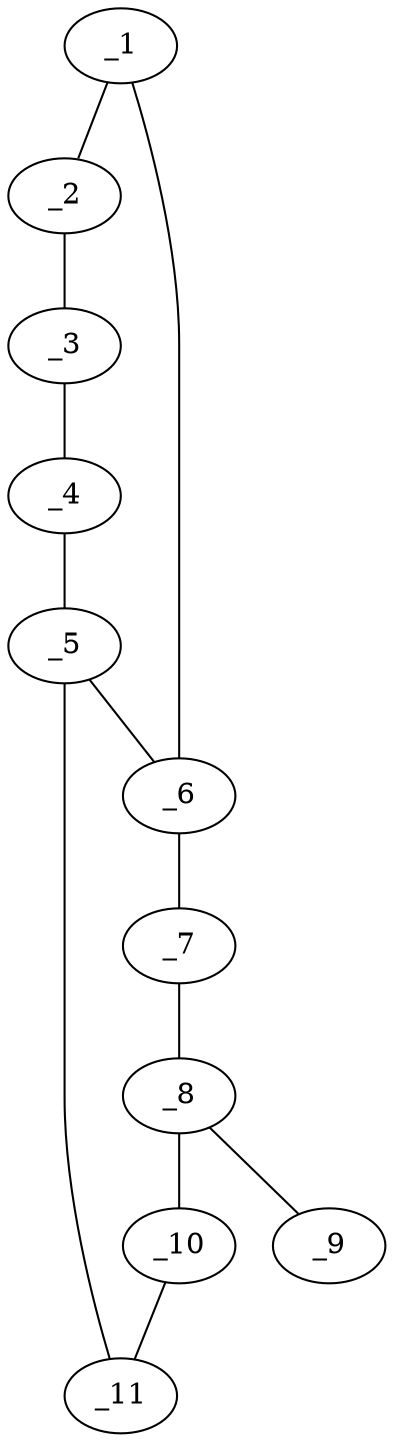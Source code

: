 graph molid624163 {
	_1	 [charge=0,
		chem=1,
		symbol="C  ",
		x="5.4641",
		y="-1"];
	_2	 [charge=0,
		chem=1,
		symbol="C  ",
		x="6.3301",
		y="-0.5"];
	_1 -- _2	 [valence=1];
	_6	 [charge=0,
		chem=1,
		symbol="C  ",
		x="4.5981",
		y="-0.5"];
	_1 -- _6	 [valence=2];
	_3	 [charge=0,
		chem=1,
		symbol="C  ",
		x="6.3301",
		y="0.5"];
	_2 -- _3	 [valence=2];
	_4	 [charge=0,
		chem=1,
		symbol="C  ",
		x="5.4641",
		y=1];
	_3 -- _4	 [valence=1];
	_5	 [charge=0,
		chem=1,
		symbol="C  ",
		x="4.5981",
		y="0.5"];
	_4 -- _5	 [valence=2];
	_5 -- _6	 [valence=1];
	_11	 [charge=0,
		chem=1,
		symbol="C  ",
		x="3.7321",
		y=1];
	_5 -- _11	 [valence=1];
	_7	 [charge=0,
		chem=1,
		symbol="C  ",
		x="3.7321",
		y="-1"];
	_6 -- _7	 [valence=1];
	_8	 [charge=0,
		chem=5,
		symbol="S  ",
		x="2.866",
		y="-0.5"];
	_7 -- _8	 [valence=1];
	_9	 [charge=0,
		chem=2,
		symbol="O  ",
		x=2,
		y="-1"];
	_8 -- _9	 [valence=2];
	_10	 [charge=0,
		chem=5,
		symbol="S  ",
		x="2.866",
		y="0.5"];
	_8 -- _10	 [valence=1];
	_10 -- _11	 [valence=1];
}
